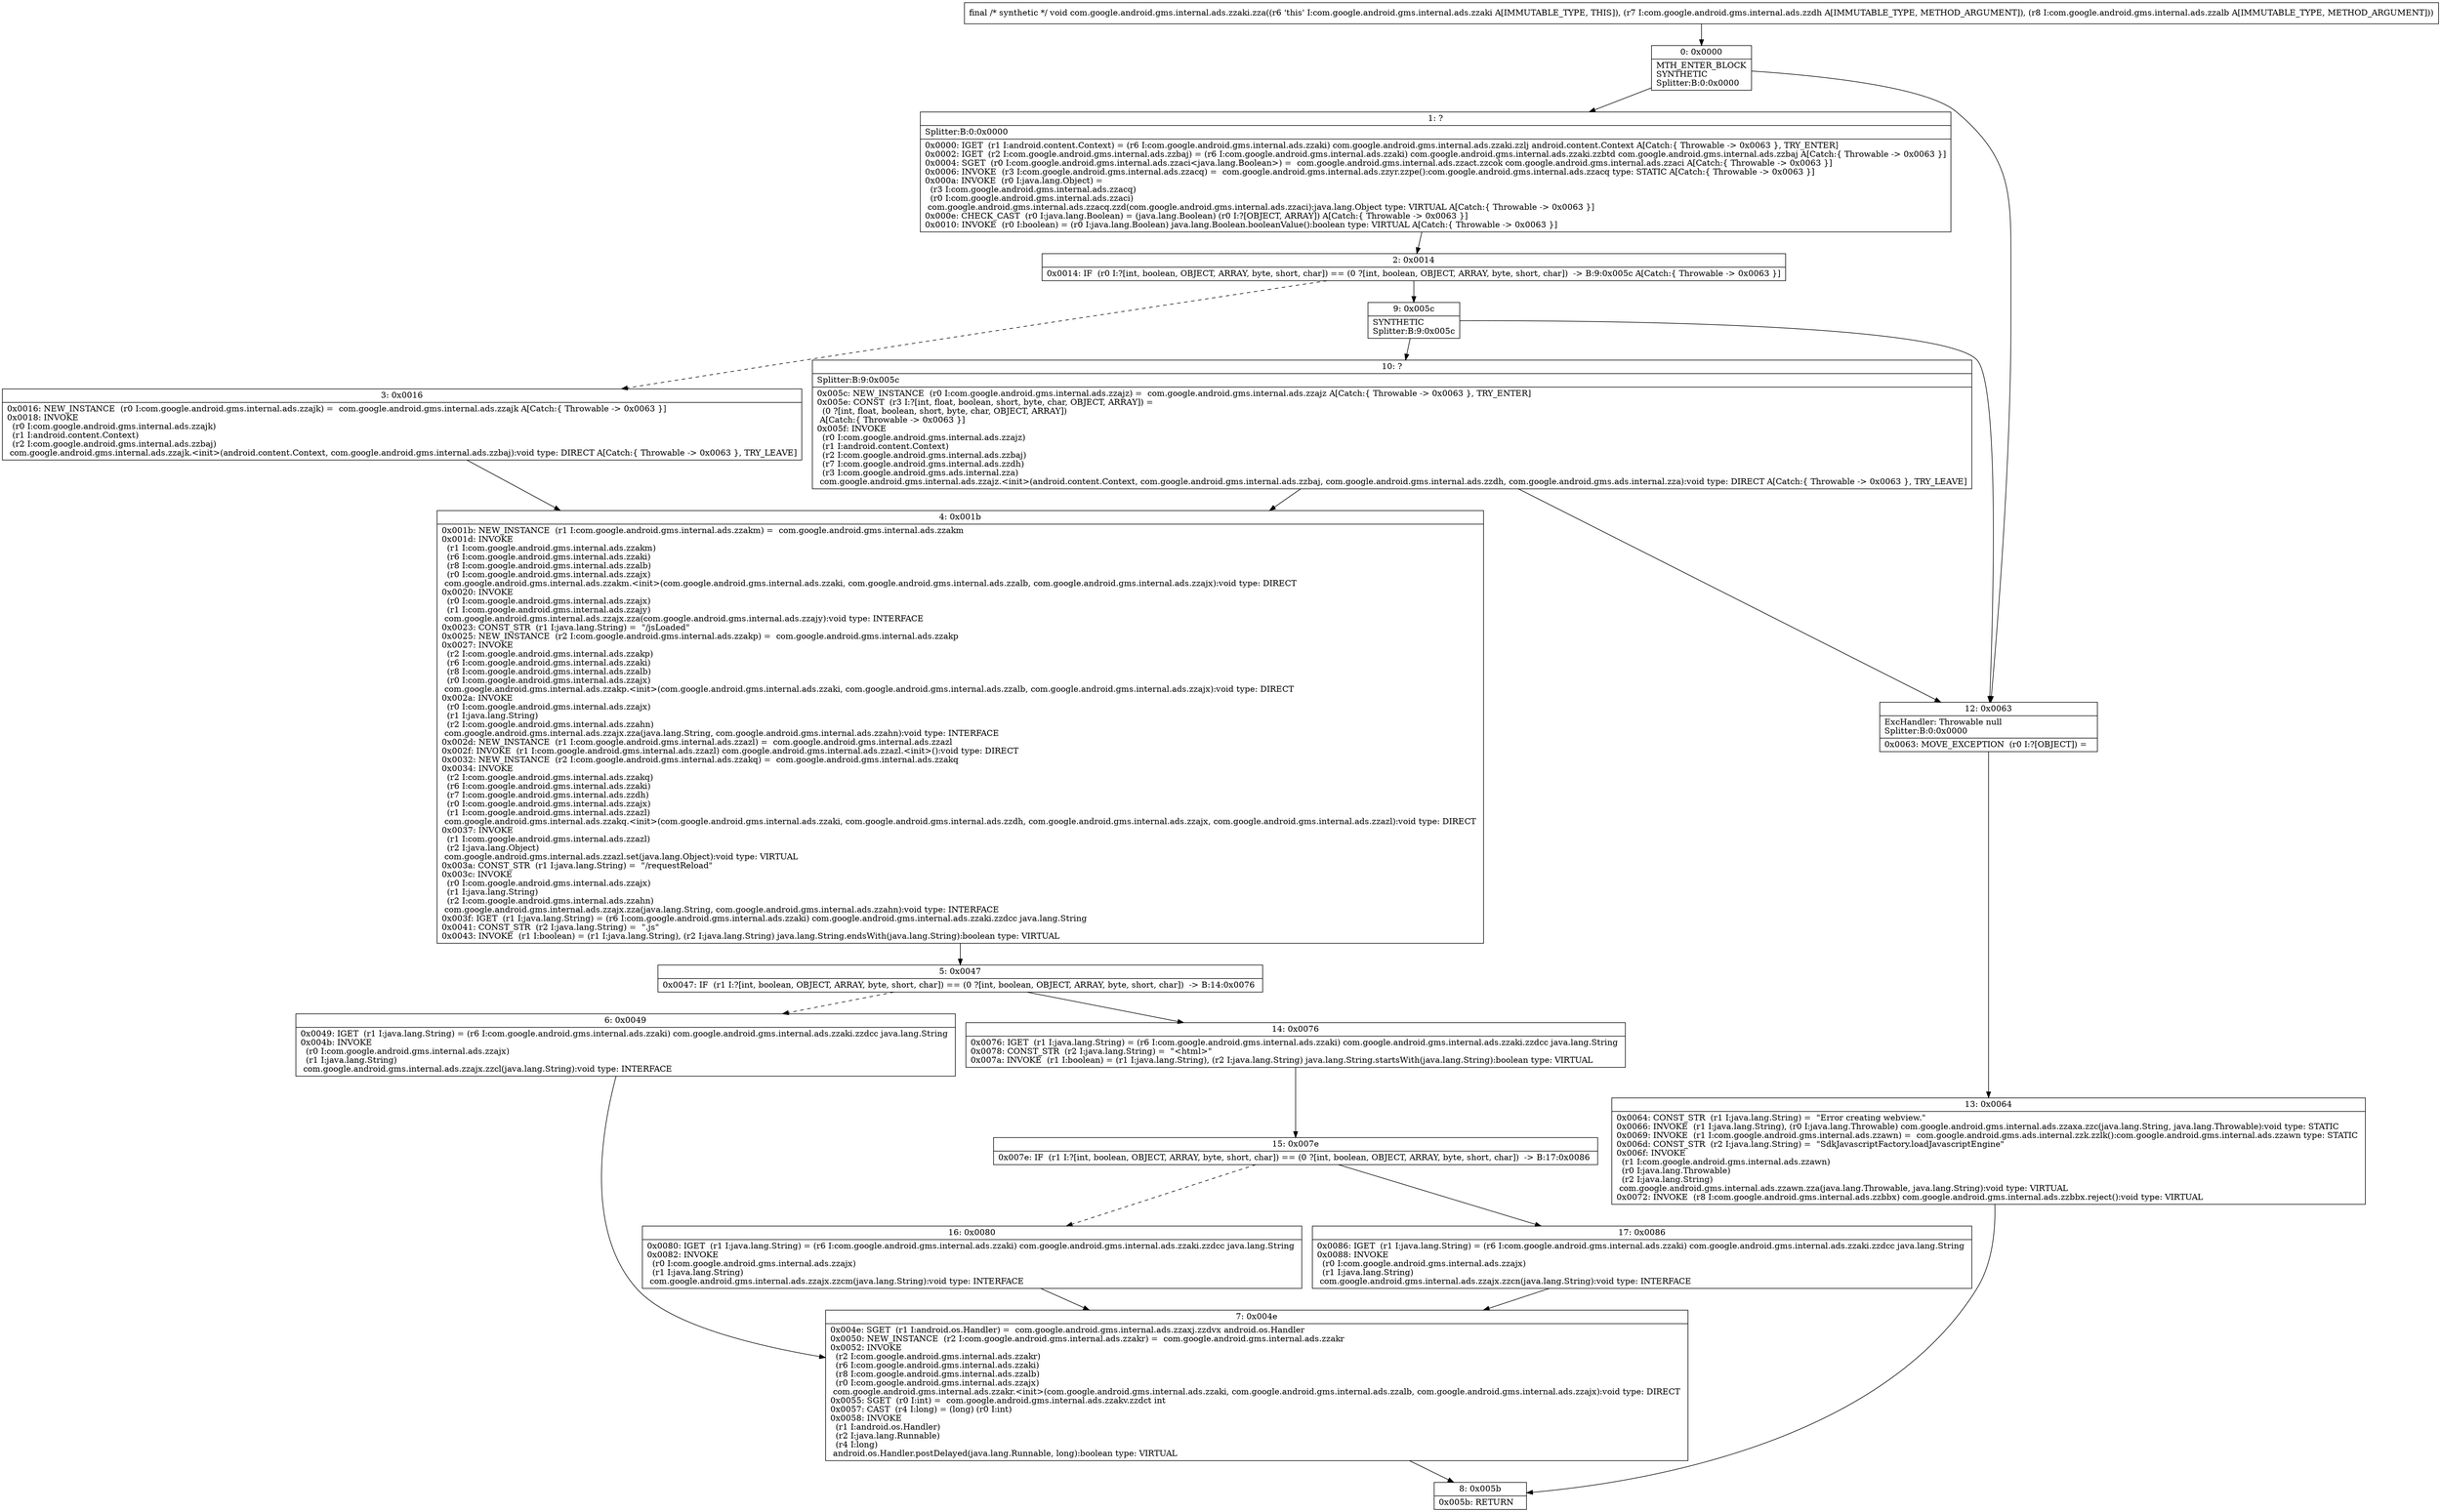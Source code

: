 digraph "CFG forcom.google.android.gms.internal.ads.zzaki.zza(Lcom\/google\/android\/gms\/internal\/ads\/zzdh;Lcom\/google\/android\/gms\/internal\/ads\/zzalb;)V" {
Node_0 [shape=record,label="{0\:\ 0x0000|MTH_ENTER_BLOCK\lSYNTHETIC\lSplitter:B:0:0x0000\l}"];
Node_1 [shape=record,label="{1\:\ ?|Splitter:B:0:0x0000\l|0x0000: IGET  (r1 I:android.content.Context) = (r6 I:com.google.android.gms.internal.ads.zzaki) com.google.android.gms.internal.ads.zzaki.zzlj android.content.Context A[Catch:\{ Throwable \-\> 0x0063 \}, TRY_ENTER]\l0x0002: IGET  (r2 I:com.google.android.gms.internal.ads.zzbaj) = (r6 I:com.google.android.gms.internal.ads.zzaki) com.google.android.gms.internal.ads.zzaki.zzbtd com.google.android.gms.internal.ads.zzbaj A[Catch:\{ Throwable \-\> 0x0063 \}]\l0x0004: SGET  (r0 I:com.google.android.gms.internal.ads.zzaci\<java.lang.Boolean\>) =  com.google.android.gms.internal.ads.zzact.zzcok com.google.android.gms.internal.ads.zzaci A[Catch:\{ Throwable \-\> 0x0063 \}]\l0x0006: INVOKE  (r3 I:com.google.android.gms.internal.ads.zzacq) =  com.google.android.gms.internal.ads.zzyr.zzpe():com.google.android.gms.internal.ads.zzacq type: STATIC A[Catch:\{ Throwable \-\> 0x0063 \}]\l0x000a: INVOKE  (r0 I:java.lang.Object) = \l  (r3 I:com.google.android.gms.internal.ads.zzacq)\l  (r0 I:com.google.android.gms.internal.ads.zzaci)\l com.google.android.gms.internal.ads.zzacq.zzd(com.google.android.gms.internal.ads.zzaci):java.lang.Object type: VIRTUAL A[Catch:\{ Throwable \-\> 0x0063 \}]\l0x000e: CHECK_CAST  (r0 I:java.lang.Boolean) = (java.lang.Boolean) (r0 I:?[OBJECT, ARRAY]) A[Catch:\{ Throwable \-\> 0x0063 \}]\l0x0010: INVOKE  (r0 I:boolean) = (r0 I:java.lang.Boolean) java.lang.Boolean.booleanValue():boolean type: VIRTUAL A[Catch:\{ Throwable \-\> 0x0063 \}]\l}"];
Node_2 [shape=record,label="{2\:\ 0x0014|0x0014: IF  (r0 I:?[int, boolean, OBJECT, ARRAY, byte, short, char]) == (0 ?[int, boolean, OBJECT, ARRAY, byte, short, char])  \-\> B:9:0x005c A[Catch:\{ Throwable \-\> 0x0063 \}]\l}"];
Node_3 [shape=record,label="{3\:\ 0x0016|0x0016: NEW_INSTANCE  (r0 I:com.google.android.gms.internal.ads.zzajk) =  com.google.android.gms.internal.ads.zzajk A[Catch:\{ Throwable \-\> 0x0063 \}]\l0x0018: INVOKE  \l  (r0 I:com.google.android.gms.internal.ads.zzajk)\l  (r1 I:android.content.Context)\l  (r2 I:com.google.android.gms.internal.ads.zzbaj)\l com.google.android.gms.internal.ads.zzajk.\<init\>(android.content.Context, com.google.android.gms.internal.ads.zzbaj):void type: DIRECT A[Catch:\{ Throwable \-\> 0x0063 \}, TRY_LEAVE]\l}"];
Node_4 [shape=record,label="{4\:\ 0x001b|0x001b: NEW_INSTANCE  (r1 I:com.google.android.gms.internal.ads.zzakm) =  com.google.android.gms.internal.ads.zzakm \l0x001d: INVOKE  \l  (r1 I:com.google.android.gms.internal.ads.zzakm)\l  (r6 I:com.google.android.gms.internal.ads.zzaki)\l  (r8 I:com.google.android.gms.internal.ads.zzalb)\l  (r0 I:com.google.android.gms.internal.ads.zzajx)\l com.google.android.gms.internal.ads.zzakm.\<init\>(com.google.android.gms.internal.ads.zzaki, com.google.android.gms.internal.ads.zzalb, com.google.android.gms.internal.ads.zzajx):void type: DIRECT \l0x0020: INVOKE  \l  (r0 I:com.google.android.gms.internal.ads.zzajx)\l  (r1 I:com.google.android.gms.internal.ads.zzajy)\l com.google.android.gms.internal.ads.zzajx.zza(com.google.android.gms.internal.ads.zzajy):void type: INTERFACE \l0x0023: CONST_STR  (r1 I:java.lang.String) =  \"\/jsLoaded\" \l0x0025: NEW_INSTANCE  (r2 I:com.google.android.gms.internal.ads.zzakp) =  com.google.android.gms.internal.ads.zzakp \l0x0027: INVOKE  \l  (r2 I:com.google.android.gms.internal.ads.zzakp)\l  (r6 I:com.google.android.gms.internal.ads.zzaki)\l  (r8 I:com.google.android.gms.internal.ads.zzalb)\l  (r0 I:com.google.android.gms.internal.ads.zzajx)\l com.google.android.gms.internal.ads.zzakp.\<init\>(com.google.android.gms.internal.ads.zzaki, com.google.android.gms.internal.ads.zzalb, com.google.android.gms.internal.ads.zzajx):void type: DIRECT \l0x002a: INVOKE  \l  (r0 I:com.google.android.gms.internal.ads.zzajx)\l  (r1 I:java.lang.String)\l  (r2 I:com.google.android.gms.internal.ads.zzahn)\l com.google.android.gms.internal.ads.zzajx.zza(java.lang.String, com.google.android.gms.internal.ads.zzahn):void type: INTERFACE \l0x002d: NEW_INSTANCE  (r1 I:com.google.android.gms.internal.ads.zzazl) =  com.google.android.gms.internal.ads.zzazl \l0x002f: INVOKE  (r1 I:com.google.android.gms.internal.ads.zzazl) com.google.android.gms.internal.ads.zzazl.\<init\>():void type: DIRECT \l0x0032: NEW_INSTANCE  (r2 I:com.google.android.gms.internal.ads.zzakq) =  com.google.android.gms.internal.ads.zzakq \l0x0034: INVOKE  \l  (r2 I:com.google.android.gms.internal.ads.zzakq)\l  (r6 I:com.google.android.gms.internal.ads.zzaki)\l  (r7 I:com.google.android.gms.internal.ads.zzdh)\l  (r0 I:com.google.android.gms.internal.ads.zzajx)\l  (r1 I:com.google.android.gms.internal.ads.zzazl)\l com.google.android.gms.internal.ads.zzakq.\<init\>(com.google.android.gms.internal.ads.zzaki, com.google.android.gms.internal.ads.zzdh, com.google.android.gms.internal.ads.zzajx, com.google.android.gms.internal.ads.zzazl):void type: DIRECT \l0x0037: INVOKE  \l  (r1 I:com.google.android.gms.internal.ads.zzazl)\l  (r2 I:java.lang.Object)\l com.google.android.gms.internal.ads.zzazl.set(java.lang.Object):void type: VIRTUAL \l0x003a: CONST_STR  (r1 I:java.lang.String) =  \"\/requestReload\" \l0x003c: INVOKE  \l  (r0 I:com.google.android.gms.internal.ads.zzajx)\l  (r1 I:java.lang.String)\l  (r2 I:com.google.android.gms.internal.ads.zzahn)\l com.google.android.gms.internal.ads.zzajx.zza(java.lang.String, com.google.android.gms.internal.ads.zzahn):void type: INTERFACE \l0x003f: IGET  (r1 I:java.lang.String) = (r6 I:com.google.android.gms.internal.ads.zzaki) com.google.android.gms.internal.ads.zzaki.zzdcc java.lang.String \l0x0041: CONST_STR  (r2 I:java.lang.String) =  \".js\" \l0x0043: INVOKE  (r1 I:boolean) = (r1 I:java.lang.String), (r2 I:java.lang.String) java.lang.String.endsWith(java.lang.String):boolean type: VIRTUAL \l}"];
Node_5 [shape=record,label="{5\:\ 0x0047|0x0047: IF  (r1 I:?[int, boolean, OBJECT, ARRAY, byte, short, char]) == (0 ?[int, boolean, OBJECT, ARRAY, byte, short, char])  \-\> B:14:0x0076 \l}"];
Node_6 [shape=record,label="{6\:\ 0x0049|0x0049: IGET  (r1 I:java.lang.String) = (r6 I:com.google.android.gms.internal.ads.zzaki) com.google.android.gms.internal.ads.zzaki.zzdcc java.lang.String \l0x004b: INVOKE  \l  (r0 I:com.google.android.gms.internal.ads.zzajx)\l  (r1 I:java.lang.String)\l com.google.android.gms.internal.ads.zzajx.zzcl(java.lang.String):void type: INTERFACE \l}"];
Node_7 [shape=record,label="{7\:\ 0x004e|0x004e: SGET  (r1 I:android.os.Handler) =  com.google.android.gms.internal.ads.zzaxj.zzdvx android.os.Handler \l0x0050: NEW_INSTANCE  (r2 I:com.google.android.gms.internal.ads.zzakr) =  com.google.android.gms.internal.ads.zzakr \l0x0052: INVOKE  \l  (r2 I:com.google.android.gms.internal.ads.zzakr)\l  (r6 I:com.google.android.gms.internal.ads.zzaki)\l  (r8 I:com.google.android.gms.internal.ads.zzalb)\l  (r0 I:com.google.android.gms.internal.ads.zzajx)\l com.google.android.gms.internal.ads.zzakr.\<init\>(com.google.android.gms.internal.ads.zzaki, com.google.android.gms.internal.ads.zzalb, com.google.android.gms.internal.ads.zzajx):void type: DIRECT \l0x0055: SGET  (r0 I:int) =  com.google.android.gms.internal.ads.zzakv.zzdct int \l0x0057: CAST  (r4 I:long) = (long) (r0 I:int) \l0x0058: INVOKE  \l  (r1 I:android.os.Handler)\l  (r2 I:java.lang.Runnable)\l  (r4 I:long)\l android.os.Handler.postDelayed(java.lang.Runnable, long):boolean type: VIRTUAL \l}"];
Node_8 [shape=record,label="{8\:\ 0x005b|0x005b: RETURN   \l}"];
Node_9 [shape=record,label="{9\:\ 0x005c|SYNTHETIC\lSplitter:B:9:0x005c\l}"];
Node_10 [shape=record,label="{10\:\ ?|Splitter:B:9:0x005c\l|0x005c: NEW_INSTANCE  (r0 I:com.google.android.gms.internal.ads.zzajz) =  com.google.android.gms.internal.ads.zzajz A[Catch:\{ Throwable \-\> 0x0063 \}, TRY_ENTER]\l0x005e: CONST  (r3 I:?[int, float, boolean, short, byte, char, OBJECT, ARRAY]) = \l  (0 ?[int, float, boolean, short, byte, char, OBJECT, ARRAY])\l A[Catch:\{ Throwable \-\> 0x0063 \}]\l0x005f: INVOKE  \l  (r0 I:com.google.android.gms.internal.ads.zzajz)\l  (r1 I:android.content.Context)\l  (r2 I:com.google.android.gms.internal.ads.zzbaj)\l  (r7 I:com.google.android.gms.internal.ads.zzdh)\l  (r3 I:com.google.android.gms.ads.internal.zza)\l com.google.android.gms.internal.ads.zzajz.\<init\>(android.content.Context, com.google.android.gms.internal.ads.zzbaj, com.google.android.gms.internal.ads.zzdh, com.google.android.gms.ads.internal.zza):void type: DIRECT A[Catch:\{ Throwable \-\> 0x0063 \}, TRY_LEAVE]\l}"];
Node_12 [shape=record,label="{12\:\ 0x0063|ExcHandler: Throwable null\lSplitter:B:0:0x0000\l|0x0063: MOVE_EXCEPTION  (r0 I:?[OBJECT]) =  \l}"];
Node_13 [shape=record,label="{13\:\ 0x0064|0x0064: CONST_STR  (r1 I:java.lang.String) =  \"Error creating webview.\" \l0x0066: INVOKE  (r1 I:java.lang.String), (r0 I:java.lang.Throwable) com.google.android.gms.internal.ads.zzaxa.zzc(java.lang.String, java.lang.Throwable):void type: STATIC \l0x0069: INVOKE  (r1 I:com.google.android.gms.internal.ads.zzawn) =  com.google.android.gms.ads.internal.zzk.zzlk():com.google.android.gms.internal.ads.zzawn type: STATIC \l0x006d: CONST_STR  (r2 I:java.lang.String) =  \"SdkJavascriptFactory.loadJavascriptEngine\" \l0x006f: INVOKE  \l  (r1 I:com.google.android.gms.internal.ads.zzawn)\l  (r0 I:java.lang.Throwable)\l  (r2 I:java.lang.String)\l com.google.android.gms.internal.ads.zzawn.zza(java.lang.Throwable, java.lang.String):void type: VIRTUAL \l0x0072: INVOKE  (r8 I:com.google.android.gms.internal.ads.zzbbx) com.google.android.gms.internal.ads.zzbbx.reject():void type: VIRTUAL \l}"];
Node_14 [shape=record,label="{14\:\ 0x0076|0x0076: IGET  (r1 I:java.lang.String) = (r6 I:com.google.android.gms.internal.ads.zzaki) com.google.android.gms.internal.ads.zzaki.zzdcc java.lang.String \l0x0078: CONST_STR  (r2 I:java.lang.String) =  \"\<html\>\" \l0x007a: INVOKE  (r1 I:boolean) = (r1 I:java.lang.String), (r2 I:java.lang.String) java.lang.String.startsWith(java.lang.String):boolean type: VIRTUAL \l}"];
Node_15 [shape=record,label="{15\:\ 0x007e|0x007e: IF  (r1 I:?[int, boolean, OBJECT, ARRAY, byte, short, char]) == (0 ?[int, boolean, OBJECT, ARRAY, byte, short, char])  \-\> B:17:0x0086 \l}"];
Node_16 [shape=record,label="{16\:\ 0x0080|0x0080: IGET  (r1 I:java.lang.String) = (r6 I:com.google.android.gms.internal.ads.zzaki) com.google.android.gms.internal.ads.zzaki.zzdcc java.lang.String \l0x0082: INVOKE  \l  (r0 I:com.google.android.gms.internal.ads.zzajx)\l  (r1 I:java.lang.String)\l com.google.android.gms.internal.ads.zzajx.zzcm(java.lang.String):void type: INTERFACE \l}"];
Node_17 [shape=record,label="{17\:\ 0x0086|0x0086: IGET  (r1 I:java.lang.String) = (r6 I:com.google.android.gms.internal.ads.zzaki) com.google.android.gms.internal.ads.zzaki.zzdcc java.lang.String \l0x0088: INVOKE  \l  (r0 I:com.google.android.gms.internal.ads.zzajx)\l  (r1 I:java.lang.String)\l com.google.android.gms.internal.ads.zzajx.zzcn(java.lang.String):void type: INTERFACE \l}"];
MethodNode[shape=record,label="{final \/* synthetic *\/ void com.google.android.gms.internal.ads.zzaki.zza((r6 'this' I:com.google.android.gms.internal.ads.zzaki A[IMMUTABLE_TYPE, THIS]), (r7 I:com.google.android.gms.internal.ads.zzdh A[IMMUTABLE_TYPE, METHOD_ARGUMENT]), (r8 I:com.google.android.gms.internal.ads.zzalb A[IMMUTABLE_TYPE, METHOD_ARGUMENT])) }"];
MethodNode -> Node_0;
Node_0 -> Node_1;
Node_0 -> Node_12;
Node_1 -> Node_2;
Node_2 -> Node_3[style=dashed];
Node_2 -> Node_9;
Node_3 -> Node_4;
Node_4 -> Node_5;
Node_5 -> Node_6[style=dashed];
Node_5 -> Node_14;
Node_6 -> Node_7;
Node_7 -> Node_8;
Node_9 -> Node_10;
Node_9 -> Node_12;
Node_10 -> Node_12;
Node_10 -> Node_4;
Node_12 -> Node_13;
Node_13 -> Node_8;
Node_14 -> Node_15;
Node_15 -> Node_16[style=dashed];
Node_15 -> Node_17;
Node_16 -> Node_7;
Node_17 -> Node_7;
}

